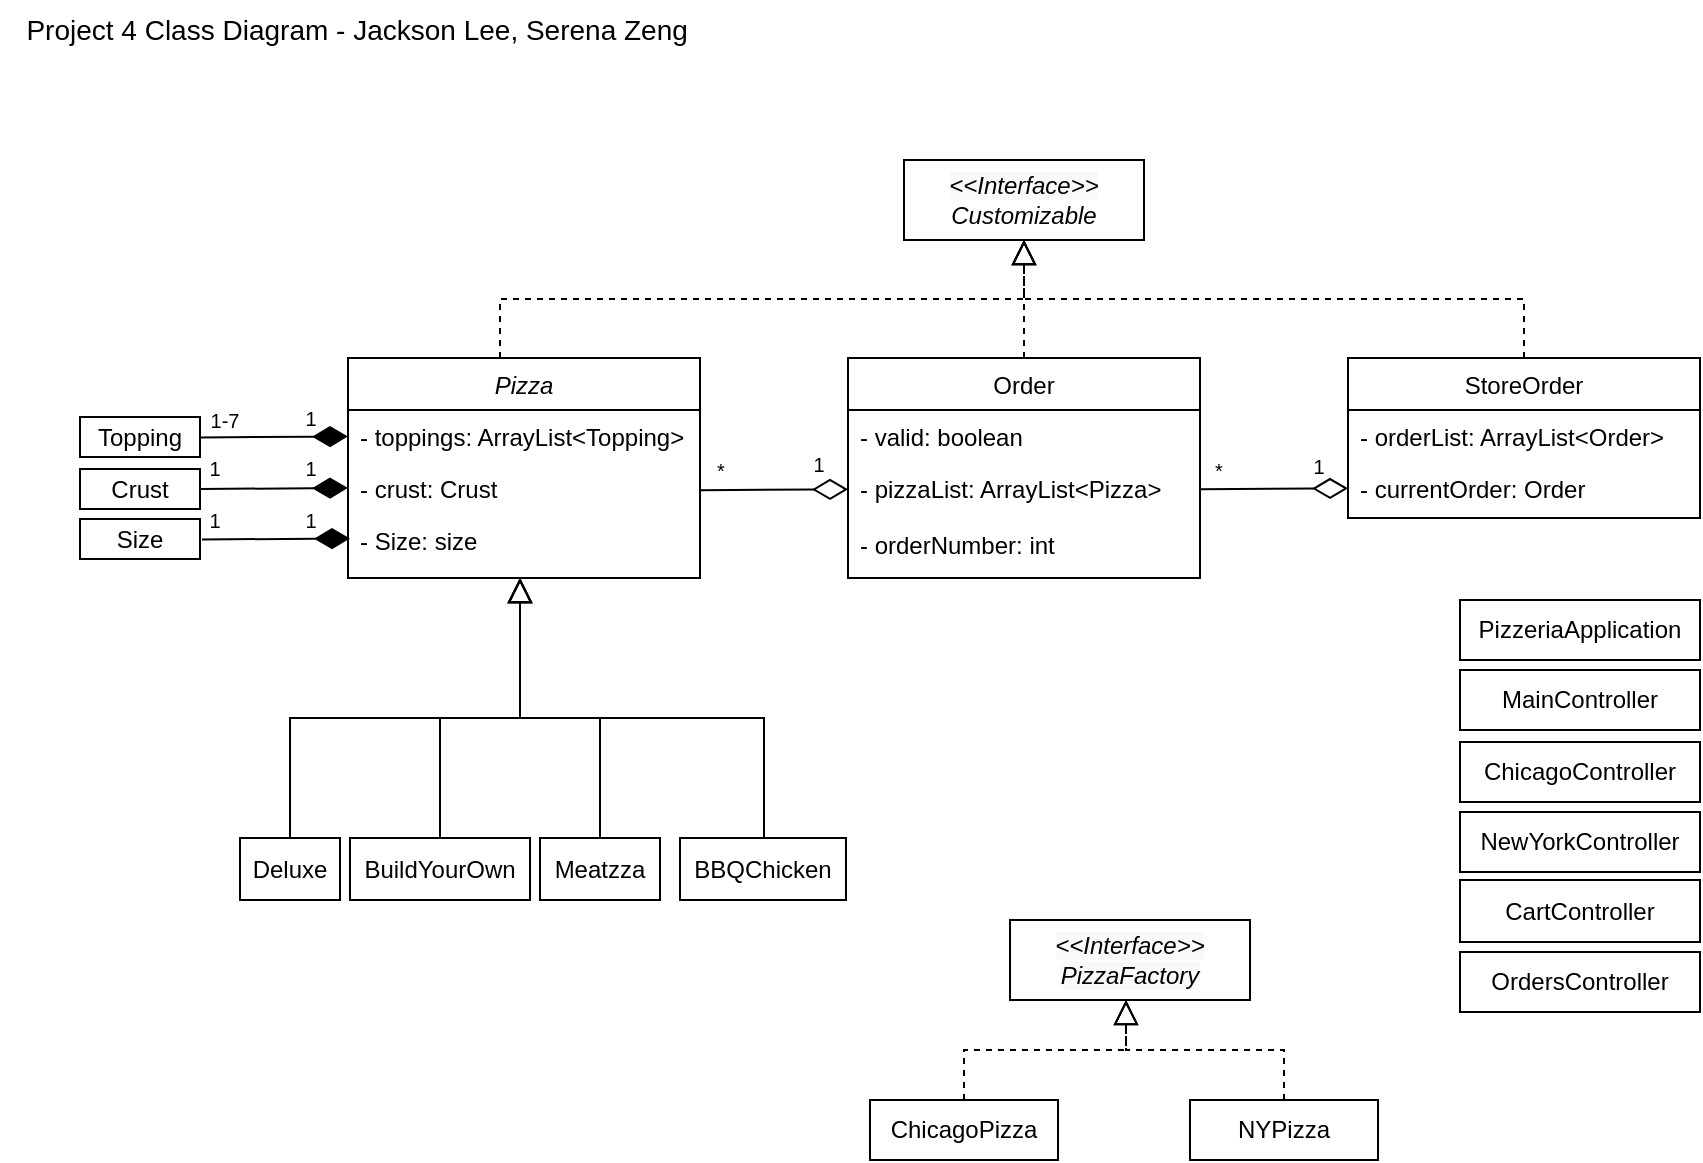 <mxfile version="20.4.1" type="device"><diagram id="C5RBs43oDa-KdzZeNtuy" name="Page-1"><mxGraphModel dx="1527" dy="981" grid="1" gridSize="10" guides="1" tooltips="1" connect="1" arrows="1" fold="1" page="1" pageScale="1" pageWidth="1169" pageHeight="827" math="0" shadow="0"><root><mxCell id="WIyWlLk6GJQsqaUBKTNV-0"/><mxCell id="WIyWlLk6GJQsqaUBKTNV-1" parent="WIyWlLk6GJQsqaUBKTNV-0"/><mxCell id="zkfFHV4jXpPFQw0GAbJ--0" value="Pizza" style="swimlane;fontStyle=2;align=center;verticalAlign=top;childLayout=stackLayout;horizontal=1;startSize=26;horizontalStack=0;resizeParent=1;resizeLast=0;collapsible=1;marginBottom=0;rounded=0;shadow=0;strokeWidth=1;" parent="WIyWlLk6GJQsqaUBKTNV-1" vertex="1"><mxGeometry x="214" y="219" width="176" height="110" as="geometry"><mxRectangle x="230" y="140" width="160" height="26" as="alternateBounds"/></mxGeometry></mxCell><mxCell id="zkfFHV4jXpPFQw0GAbJ--1" value="- toppings: ArrayList&lt;Topping&gt;" style="text;align=left;verticalAlign=top;spacingLeft=4;spacingRight=4;overflow=hidden;rotatable=0;points=[[0,0.5],[1,0.5]];portConstraint=eastwest;" parent="zkfFHV4jXpPFQw0GAbJ--0" vertex="1"><mxGeometry y="26" width="176" height="26" as="geometry"/></mxCell><mxCell id="zkfFHV4jXpPFQw0GAbJ--2" value="- crust: Crust" style="text;align=left;verticalAlign=top;spacingLeft=4;spacingRight=4;overflow=hidden;rotatable=0;points=[[0,0.5],[1,0.5]];portConstraint=eastwest;rounded=0;shadow=0;html=0;" parent="zkfFHV4jXpPFQw0GAbJ--0" vertex="1"><mxGeometry y="52" width="176" height="26" as="geometry"/></mxCell><mxCell id="zkfFHV4jXpPFQw0GAbJ--3" value="- Size: size" style="text;align=left;verticalAlign=top;spacingLeft=4;spacingRight=4;overflow=hidden;rotatable=0;points=[[0,0.5],[1,0.5]];portConstraint=eastwest;rounded=0;shadow=0;html=0;" parent="zkfFHV4jXpPFQw0GAbJ--0" vertex="1"><mxGeometry y="78" width="176" height="26" as="geometry"/></mxCell><mxCell id="zkfFHV4jXpPFQw0GAbJ--12" value="" style="endArrow=block;endSize=10;endFill=0;shadow=0;strokeWidth=1;rounded=0;edgeStyle=elbowEdgeStyle;elbow=vertical;" parent="WIyWlLk6GJQsqaUBKTNV-1" edge="1"><mxGeometry width="160" relative="1" as="geometry"><mxPoint x="185" y="459" as="sourcePoint"/><mxPoint x="300" y="329" as="targetPoint"/><Array as="points"><mxPoint x="240" y="399"/></Array></mxGeometry></mxCell><mxCell id="zkfFHV4jXpPFQw0GAbJ--16" value="" style="endArrow=block;endSize=10;endFill=0;shadow=0;strokeWidth=1;rounded=0;edgeStyle=elbowEdgeStyle;elbow=vertical;" parent="WIyWlLk6GJQsqaUBKTNV-1" edge="1"><mxGeometry width="160" relative="1" as="geometry"><mxPoint x="260" y="459" as="sourcePoint"/><mxPoint x="300" y="329" as="targetPoint"/><Array as="points"><mxPoint x="260" y="399"/><mxPoint x="300" y="399"/></Array></mxGeometry></mxCell><mxCell id="SAM__H9FkMtUs_shlH4a-1" value="" style="endArrow=block;endSize=10;endFill=0;shadow=0;strokeWidth=1;rounded=0;edgeStyle=elbowEdgeStyle;elbow=vertical;" edge="1" parent="WIyWlLk6GJQsqaUBKTNV-1"><mxGeometry width="160" relative="1" as="geometry"><mxPoint x="340" y="459" as="sourcePoint"/><mxPoint x="300" y="329" as="targetPoint"/><Array as="points"><mxPoint x="340" y="399"/><mxPoint x="320" y="399"/><mxPoint x="320" y="399"/><mxPoint x="320" y="394"/></Array></mxGeometry></mxCell><mxCell id="SAM__H9FkMtUs_shlH4a-3" value="" style="endArrow=block;endSize=10;endFill=0;shadow=0;strokeWidth=1;rounded=0;edgeStyle=elbowEdgeStyle;elbow=vertical;" edge="1" parent="WIyWlLk6GJQsqaUBKTNV-1"><mxGeometry width="160" relative="1" as="geometry"><mxPoint x="422" y="459" as="sourcePoint"/><mxPoint x="300" y="329" as="targetPoint"/><Array as="points"><mxPoint x="350" y="399"/><mxPoint x="394" y="374"/></Array></mxGeometry></mxCell><mxCell id="SAM__H9FkMtUs_shlH4a-4" value="Crust" style="rounded=0;whiteSpace=wrap;html=1;" vertex="1" parent="WIyWlLk6GJQsqaUBKTNV-1"><mxGeometry x="80" y="274.5" width="60" height="20" as="geometry"/></mxCell><mxCell id="SAM__H9FkMtUs_shlH4a-5" value="Size" style="rounded=0;whiteSpace=wrap;html=1;" vertex="1" parent="WIyWlLk6GJQsqaUBKTNV-1"><mxGeometry x="80" y="299.5" width="60" height="20" as="geometry"/></mxCell><mxCell id="SAM__H9FkMtUs_shlH4a-6" value="BuildYourOwn" style="rounded=0;whiteSpace=wrap;html=1;" vertex="1" parent="WIyWlLk6GJQsqaUBKTNV-1"><mxGeometry x="215" y="459" width="90" height="31" as="geometry"/></mxCell><mxCell id="SAM__H9FkMtUs_shlH4a-7" value="Deluxe" style="rounded=0;whiteSpace=wrap;html=1;" vertex="1" parent="WIyWlLk6GJQsqaUBKTNV-1"><mxGeometry x="160" y="459" width="50" height="31" as="geometry"/></mxCell><mxCell id="SAM__H9FkMtUs_shlH4a-8" value="Meatzza" style="rounded=0;whiteSpace=wrap;html=1;" vertex="1" parent="WIyWlLk6GJQsqaUBKTNV-1"><mxGeometry x="310" y="459" width="60" height="31" as="geometry"/></mxCell><mxCell id="SAM__H9FkMtUs_shlH4a-9" value="BBQChicken" style="rounded=0;whiteSpace=wrap;html=1;" vertex="1" parent="WIyWlLk6GJQsqaUBKTNV-1"><mxGeometry x="380" y="459" width="83" height="31" as="geometry"/></mxCell><mxCell id="SAM__H9FkMtUs_shlH4a-10" value="&lt;meta charset=&quot;utf-8&quot;&gt;&lt;span style=&quot;color: rgb(0, 0, 0); font-family: Helvetica; font-size: 12px; font-style: italic; font-variant-ligatures: normal; font-variant-caps: normal; font-weight: 400; letter-spacing: normal; orphans: 2; text-align: center; text-indent: 0px; text-transform: none; widows: 2; word-spacing: 0px; -webkit-text-stroke-width: 0px; background-color: rgb(248, 249, 250); text-decoration-thickness: initial; text-decoration-style: initial; text-decoration-color: initial; float: none; display: inline !important;&quot;&gt;&amp;lt;&amp;lt;Interface&amp;gt;&amp;gt;&lt;/span&gt;&lt;br style=&quot;padding: 0px; margin: 0px; color: rgb(0, 0, 0); font-family: Helvetica; font-size: 12px; font-style: italic; font-variant-ligatures: normal; font-variant-caps: normal; font-weight: 400; letter-spacing: normal; orphans: 2; text-align: center; text-indent: 0px; text-transform: none; widows: 2; word-spacing: 0px; -webkit-text-stroke-width: 0px; background-color: rgb(248, 249, 250); text-decoration-thickness: initial; text-decoration-style: initial; text-decoration-color: initial;&quot;&gt;&lt;span style=&quot;color: rgb(0, 0, 0); font-family: Helvetica; font-size: 12px; font-style: italic; font-variant-ligatures: normal; font-variant-caps: normal; font-weight: 400; letter-spacing: normal; orphans: 2; text-align: center; text-indent: 0px; text-transform: none; widows: 2; word-spacing: 0px; -webkit-text-stroke-width: 0px; background-color: rgb(248, 249, 250); text-decoration-thickness: initial; text-decoration-style: initial; text-decoration-color: initial; float: none; display: inline !important;&quot;&gt;PizzaFactory&lt;/span&gt;" style="rounded=0;whiteSpace=wrap;html=1;" vertex="1" parent="WIyWlLk6GJQsqaUBKTNV-1"><mxGeometry x="545" y="500" width="120" height="40" as="geometry"/></mxCell><mxCell id="SAM__H9FkMtUs_shlH4a-11" value="ChicagoPizza" style="rounded=0;whiteSpace=wrap;html=1;" vertex="1" parent="WIyWlLk6GJQsqaUBKTNV-1"><mxGeometry x="475" y="590" width="94" height="30" as="geometry"/></mxCell><mxCell id="SAM__H9FkMtUs_shlH4a-12" value="NYPizza" style="rounded=0;whiteSpace=wrap;html=1;" vertex="1" parent="WIyWlLk6GJQsqaUBKTNV-1"><mxGeometry x="635" y="590" width="94" height="30" as="geometry"/></mxCell><mxCell id="SAM__H9FkMtUs_shlH4a-13" value="&lt;span style=&quot;color: rgb(0, 0, 0); font-family: Helvetica; font-size: 12px; font-style: italic; font-variant-ligatures: normal; font-variant-caps: normal; font-weight: 400; letter-spacing: normal; orphans: 2; text-align: center; text-indent: 0px; text-transform: none; widows: 2; word-spacing: 0px; -webkit-text-stroke-width: 0px; background-color: rgb(248, 249, 250); text-decoration-thickness: initial; text-decoration-style: initial; text-decoration-color: initial; float: none; display: inline !important;&quot;&gt;&amp;lt;&amp;lt;Interface&amp;gt;&amp;gt;&lt;/span&gt;&lt;br style=&quot;padding: 0px; margin: 0px; color: rgb(0, 0, 0); font-family: Helvetica; font-size: 12px; font-style: italic; font-variant-ligatures: normal; font-variant-caps: normal; font-weight: 400; letter-spacing: normal; orphans: 2; text-align: center; text-indent: 0px; text-transform: none; widows: 2; word-spacing: 0px; -webkit-text-stroke-width: 0px; background-color: rgb(248, 249, 250); text-decoration-thickness: initial; text-decoration-style: initial; text-decoration-color: initial;&quot;&gt;&lt;i&gt;Customizable&lt;/i&gt;" style="rounded=0;whiteSpace=wrap;html=1;" vertex="1" parent="WIyWlLk6GJQsqaUBKTNV-1"><mxGeometry x="492" y="120" width="120" height="40" as="geometry"/></mxCell><mxCell id="SAM__H9FkMtUs_shlH4a-14" value="StoreOrder" style="swimlane;fontStyle=0;align=center;verticalAlign=top;childLayout=stackLayout;horizontal=1;startSize=26;horizontalStack=0;resizeParent=1;resizeLast=0;collapsible=1;marginBottom=0;rounded=0;shadow=0;strokeWidth=1;" vertex="1" parent="WIyWlLk6GJQsqaUBKTNV-1"><mxGeometry x="714" y="219" width="176" height="80" as="geometry"><mxRectangle x="230" y="140" width="160" height="26" as="alternateBounds"/></mxGeometry></mxCell><mxCell id="SAM__H9FkMtUs_shlH4a-15" value="- orderList: ArrayList&lt;Order&gt;" style="text;align=left;verticalAlign=top;spacingLeft=4;spacingRight=4;overflow=hidden;rotatable=0;points=[[0,0.5],[1,0.5]];portConstraint=eastwest;" vertex="1" parent="SAM__H9FkMtUs_shlH4a-14"><mxGeometry y="26" width="176" height="26" as="geometry"/></mxCell><mxCell id="SAM__H9FkMtUs_shlH4a-16" value="- currentOrder: Order" style="text;align=left;verticalAlign=top;spacingLeft=4;spacingRight=4;overflow=hidden;rotatable=0;points=[[0,0.5],[1,0.5]];portConstraint=eastwest;rounded=0;shadow=0;html=0;" vertex="1" parent="SAM__H9FkMtUs_shlH4a-14"><mxGeometry y="52" width="176" height="26" as="geometry"/></mxCell><mxCell id="SAM__H9FkMtUs_shlH4a-18" value="Order" style="swimlane;fontStyle=0;align=center;verticalAlign=top;childLayout=stackLayout;horizontal=1;startSize=26;horizontalStack=0;resizeParent=1;resizeLast=0;collapsible=1;marginBottom=0;rounded=0;shadow=0;strokeWidth=1;" vertex="1" parent="WIyWlLk6GJQsqaUBKTNV-1"><mxGeometry x="464" y="219" width="176" height="110" as="geometry"><mxRectangle x="230" y="140" width="160" height="26" as="alternateBounds"/></mxGeometry></mxCell><mxCell id="SAM__H9FkMtUs_shlH4a-19" value="- valid: boolean" style="text;align=left;verticalAlign=top;spacingLeft=4;spacingRight=4;overflow=hidden;rotatable=0;points=[[0,0.5],[1,0.5]];portConstraint=eastwest;" vertex="1" parent="SAM__H9FkMtUs_shlH4a-18"><mxGeometry y="26" width="176" height="26" as="geometry"/></mxCell><mxCell id="SAM__H9FkMtUs_shlH4a-20" value="- pizzaList: ArrayList&lt;Pizza&gt;" style="text;align=left;verticalAlign=top;spacingLeft=4;spacingRight=4;overflow=hidden;rotatable=0;points=[[0,0.5],[1,0.5]];portConstraint=eastwest;rounded=0;shadow=0;html=0;" vertex="1" parent="SAM__H9FkMtUs_shlH4a-18"><mxGeometry y="52" width="176" height="28" as="geometry"/></mxCell><mxCell id="SAM__H9FkMtUs_shlH4a-22" value="- orderNumber: int" style="text;align=left;verticalAlign=top;spacingLeft=4;spacingRight=4;overflow=hidden;rotatable=0;points=[[0,0.5],[1,0.5]];portConstraint=eastwest;" vertex="1" parent="SAM__H9FkMtUs_shlH4a-18"><mxGeometry y="80" width="176" height="26" as="geometry"/></mxCell><mxCell id="SAM__H9FkMtUs_shlH4a-23" value="CartController" style="rounded=0;whiteSpace=wrap;html=1;" vertex="1" parent="WIyWlLk6GJQsqaUBKTNV-1"><mxGeometry x="770" y="480" width="120" height="31" as="geometry"/></mxCell><mxCell id="SAM__H9FkMtUs_shlH4a-24" value="PizzeriaApplication" style="rounded=0;whiteSpace=wrap;html=1;" vertex="1" parent="WIyWlLk6GJQsqaUBKTNV-1"><mxGeometry x="770" y="340" width="120" height="30" as="geometry"/></mxCell><mxCell id="SAM__H9FkMtUs_shlH4a-25" value="ChicagoController&lt;span style=&quot;color: rgba(0, 0, 0, 0); font-family: monospace; font-size: 0px; text-align: start;&quot;&gt;%3CmxGraphModel%3E%3Croot%3E%3CmxCell%20id%3D%220%22%2F%3E%3CmxCell%20id%3D%221%22%20parent%3D%220%22%2F%3E%3CmxCell%20id%3D%222%22%20value%3D%22CartController%22%20style%3D%22rounded%3D0%3BwhiteSpace%3Dwrap%3Bhtml%3D1%3B%22%20vertex%3D%221%22%20parent%3D%221%22%3E%3CmxGeometry%20x%3D%2240%22%20y%3D%22630%22%20width%3D%22120%22%20height%3D%2230%22%20as%3D%22geometry%22%2F%3E%3C%2FmxCell%3E%3C%2Froot%3E%3C%2FmxGraphModel%3E&lt;/span&gt;" style="rounded=0;whiteSpace=wrap;html=1;" vertex="1" parent="WIyWlLk6GJQsqaUBKTNV-1"><mxGeometry x="770" y="411" width="120" height="30" as="geometry"/></mxCell><mxCell id="SAM__H9FkMtUs_shlH4a-26" value="NewYorkController" style="rounded=0;whiteSpace=wrap;html=1;" vertex="1" parent="WIyWlLk6GJQsqaUBKTNV-1"><mxGeometry x="770" y="446" width="120" height="30" as="geometry"/></mxCell><mxCell id="SAM__H9FkMtUs_shlH4a-27" value="MainController" style="rounded=0;whiteSpace=wrap;html=1;" vertex="1" parent="WIyWlLk6GJQsqaUBKTNV-1"><mxGeometry x="770" y="375" width="120" height="30" as="geometry"/></mxCell><mxCell id="SAM__H9FkMtUs_shlH4a-28" value="OrdersController" style="rounded=0;whiteSpace=wrap;html=1;" vertex="1" parent="WIyWlLk6GJQsqaUBKTNV-1"><mxGeometry x="770" y="516" width="120" height="30" as="geometry"/></mxCell><mxCell id="SAM__H9FkMtUs_shlH4a-29" value="Topping" style="rounded=0;whiteSpace=wrap;html=1;" vertex="1" parent="WIyWlLk6GJQsqaUBKTNV-1"><mxGeometry x="80" y="248.5" width="60" height="20" as="geometry"/></mxCell><mxCell id="SAM__H9FkMtUs_shlH4a-30" value="" style="endArrow=block;endSize=10;endFill=0;shadow=0;strokeWidth=1;rounded=0;edgeStyle=elbowEdgeStyle;elbow=vertical;entryX=0.5;entryY=1;entryDx=0;entryDy=0;dashed=1;" edge="1" parent="WIyWlLk6GJQsqaUBKTNV-1" target="SAM__H9FkMtUs_shlH4a-13"><mxGeometry width="160" relative="1" as="geometry"><mxPoint x="290" y="219" as="sourcePoint"/><mxPoint x="405" y="89" as="targetPoint"/><Array as="points"/></mxGeometry></mxCell><mxCell id="SAM__H9FkMtUs_shlH4a-31" value="" style="endArrow=block;endSize=10;endFill=0;shadow=0;strokeWidth=1;rounded=0;edgeStyle=elbowEdgeStyle;elbow=vertical;dashed=1;exitX=0.5;exitY=0;exitDx=0;exitDy=0;" edge="1" parent="WIyWlLk6GJQsqaUBKTNV-1" source="SAM__H9FkMtUs_shlH4a-18"><mxGeometry width="160" relative="1" as="geometry"><mxPoint x="344" y="229" as="sourcePoint"/><mxPoint x="552" y="160" as="targetPoint"/><Array as="points"/></mxGeometry></mxCell><mxCell id="SAM__H9FkMtUs_shlH4a-32" value="" style="endArrow=block;endSize=10;endFill=0;shadow=0;strokeWidth=1;rounded=0;edgeStyle=elbowEdgeStyle;elbow=vertical;dashed=1;exitX=0.5;exitY=0;exitDx=0;exitDy=0;entryX=0.5;entryY=1;entryDx=0;entryDy=0;" edge="1" parent="WIyWlLk6GJQsqaUBKTNV-1" source="SAM__H9FkMtUs_shlH4a-14" target="SAM__H9FkMtUs_shlH4a-13"><mxGeometry width="160" relative="1" as="geometry"><mxPoint x="344" y="229" as="sourcePoint"/><mxPoint x="554" y="160" as="targetPoint"/><Array as="points"/></mxGeometry></mxCell><mxCell id="SAM__H9FkMtUs_shlH4a-33" value="" style="endArrow=block;endSize=10;endFill=0;shadow=0;strokeWidth=1;rounded=0;edgeStyle=elbowEdgeStyle;elbow=vertical;entryX=0.5;entryY=1;entryDx=0;entryDy=0;dashed=1;" edge="1" parent="WIyWlLk6GJQsqaUBKTNV-1" source="SAM__H9FkMtUs_shlH4a-11"><mxGeometry width="160" relative="1" as="geometry"><mxPoint x="385" y="599" as="sourcePoint"/><mxPoint x="603" y="540" as="targetPoint"/><Array as="points"/></mxGeometry></mxCell><mxCell id="SAM__H9FkMtUs_shlH4a-34" value="" style="endArrow=block;endSize=10;endFill=0;shadow=0;strokeWidth=1;rounded=0;edgeStyle=elbowEdgeStyle;elbow=vertical;dashed=1;exitX=0.5;exitY=0;exitDx=0;exitDy=0;entryX=0.5;entryY=1;entryDx=0;entryDy=0;" edge="1" parent="WIyWlLk6GJQsqaUBKTNV-1" source="SAM__H9FkMtUs_shlH4a-12"><mxGeometry width="160" relative="1" as="geometry"><mxPoint x="803" y="599" as="sourcePoint"/><mxPoint x="603" y="540" as="targetPoint"/><Array as="points"/></mxGeometry></mxCell><mxCell id="SAM__H9FkMtUs_shlH4a-38" value="" style="endArrow=diamondThin;endFill=1;endSize=15;html=1;rounded=0;exitX=1;exitY=0.5;exitDx=0;exitDy=0;entryX=0;entryY=0.5;entryDx=0;entryDy=0;" edge="1" parent="WIyWlLk6GJQsqaUBKTNV-1" source="SAM__H9FkMtUs_shlH4a-4" target="zkfFHV4jXpPFQw0GAbJ--2"><mxGeometry width="160" relative="1" as="geometry"><mxPoint x="190" y="283.84" as="sourcePoint"/><mxPoint x="220" y="284" as="targetPoint"/><Array as="points"/></mxGeometry></mxCell><mxCell id="SAM__H9FkMtUs_shlH4a-39" value="" style="endArrow=diamondThin;endFill=1;endSize=15;html=1;rounded=0;exitX=1;exitY=0.5;exitDx=0;exitDy=0;entryX=0;entryY=0.5;entryDx=0;entryDy=0;" edge="1" parent="WIyWlLk6GJQsqaUBKTNV-1"><mxGeometry width="160" relative="1" as="geometry"><mxPoint x="141" y="309.74" as="sourcePoint"/><mxPoint x="215" y="309.24" as="targetPoint"/><Array as="points"/></mxGeometry></mxCell><mxCell id="SAM__H9FkMtUs_shlH4a-40" value="" style="endArrow=diamondThin;endFill=1;endSize=15;html=1;rounded=0;exitX=1;exitY=0.5;exitDx=0;exitDy=0;entryX=0;entryY=0.5;entryDx=0;entryDy=0;" edge="1" parent="WIyWlLk6GJQsqaUBKTNV-1"><mxGeometry width="160" relative="1" as="geometry"><mxPoint x="140" y="258.74" as="sourcePoint"/><mxPoint x="214" y="258.24" as="targetPoint"/><Array as="points"/></mxGeometry></mxCell><mxCell id="SAM__H9FkMtUs_shlH4a-41" value="" style="endArrow=diamondThin;endFill=0;endSize=15;html=1;rounded=0;exitX=1;exitY=0.5;exitDx=0;exitDy=0;entryX=0;entryY=0.5;entryDx=0;entryDy=0;" edge="1" parent="WIyWlLk6GJQsqaUBKTNV-1"><mxGeometry width="160" relative="1" as="geometry"><mxPoint x="390" y="285.14" as="sourcePoint"/><mxPoint x="464" y="284.64" as="targetPoint"/><Array as="points"/></mxGeometry></mxCell><mxCell id="SAM__H9FkMtUs_shlH4a-43" value="" style="endArrow=diamondThin;endFill=0;endSize=15;html=1;rounded=0;exitX=1;exitY=0.5;exitDx=0;exitDy=0;entryX=0;entryY=0.5;entryDx=0;entryDy=0;" edge="1" parent="WIyWlLk6GJQsqaUBKTNV-1"><mxGeometry width="160" relative="1" as="geometry"><mxPoint x="640" y="284.66" as="sourcePoint"/><mxPoint x="714" y="284.16" as="targetPoint"/><Array as="points"/></mxGeometry></mxCell><mxCell id="SAM__H9FkMtUs_shlH4a-45" value="&lt;font style=&quot;font-size: 10px;&quot;&gt;1-7&lt;/font&gt;" style="text;html=1;align=center;verticalAlign=middle;resizable=0;points=[];autosize=1;strokeColor=none;fillColor=none;" vertex="1" parent="WIyWlLk6GJQsqaUBKTNV-1"><mxGeometry x="132" y="235" width="40" height="30" as="geometry"/></mxCell><mxCell id="SAM__H9FkMtUs_shlH4a-46" value="&lt;font style=&quot;font-size: 10px;&quot;&gt;1&lt;/font&gt;" style="text;html=1;align=center;verticalAlign=middle;resizable=0;points=[];autosize=1;strokeColor=none;fillColor=none;" vertex="1" parent="WIyWlLk6GJQsqaUBKTNV-1"><mxGeometry x="180" y="234" width="30" height="30" as="geometry"/></mxCell><mxCell id="SAM__H9FkMtUs_shlH4a-47" value="&lt;font style=&quot;font-size: 10px;&quot;&gt;1&lt;/font&gt;" style="text;html=1;align=center;verticalAlign=middle;resizable=0;points=[];autosize=1;strokeColor=none;fillColor=none;" vertex="1" parent="WIyWlLk6GJQsqaUBKTNV-1"><mxGeometry x="132" y="259" width="30" height="30" as="geometry"/></mxCell><mxCell id="SAM__H9FkMtUs_shlH4a-48" value="&lt;font style=&quot;font-size: 10px;&quot;&gt;1&lt;/font&gt;" style="text;html=1;align=center;verticalAlign=middle;resizable=0;points=[];autosize=1;strokeColor=none;fillColor=none;" vertex="1" parent="WIyWlLk6GJQsqaUBKTNV-1"><mxGeometry x="180" y="258.5" width="30" height="30" as="geometry"/></mxCell><mxCell id="SAM__H9FkMtUs_shlH4a-49" value="&lt;font style=&quot;font-size: 10px;&quot;&gt;1&lt;/font&gt;" style="text;html=1;align=center;verticalAlign=middle;resizable=0;points=[];autosize=1;strokeColor=none;fillColor=none;" vertex="1" parent="WIyWlLk6GJQsqaUBKTNV-1"><mxGeometry x="132" y="285" width="30" height="30" as="geometry"/></mxCell><mxCell id="SAM__H9FkMtUs_shlH4a-50" value="&lt;font style=&quot;font-size: 10px;&quot;&gt;1&lt;/font&gt;" style="text;html=1;align=center;verticalAlign=middle;resizable=0;points=[];autosize=1;strokeColor=none;fillColor=none;" vertex="1" parent="WIyWlLk6GJQsqaUBKTNV-1"><mxGeometry x="180" y="285" width="30" height="30" as="geometry"/></mxCell><mxCell id="SAM__H9FkMtUs_shlH4a-51" value="&lt;font style=&quot;font-size: 10px;&quot;&gt;1&lt;/font&gt;" style="text;html=1;align=center;verticalAlign=middle;resizable=0;points=[];autosize=1;strokeColor=none;fillColor=none;" vertex="1" parent="WIyWlLk6GJQsqaUBKTNV-1"><mxGeometry x="684" y="258" width="30" height="30" as="geometry"/></mxCell><mxCell id="SAM__H9FkMtUs_shlH4a-52" value="&lt;font style=&quot;font-size: 10px;&quot;&gt;*&lt;/font&gt;" style="text;html=1;align=center;verticalAlign=middle;resizable=0;points=[];autosize=1;strokeColor=none;fillColor=none;" vertex="1" parent="WIyWlLk6GJQsqaUBKTNV-1"><mxGeometry x="634" y="260" width="30" height="30" as="geometry"/></mxCell><mxCell id="SAM__H9FkMtUs_shlH4a-53" value="&lt;font style=&quot;font-size: 10px;&quot;&gt;*&lt;/font&gt;" style="text;html=1;align=center;verticalAlign=middle;resizable=0;points=[];autosize=1;strokeColor=none;fillColor=none;" vertex="1" parent="WIyWlLk6GJQsqaUBKTNV-1"><mxGeometry x="385" y="260" width="30" height="30" as="geometry"/></mxCell><mxCell id="SAM__H9FkMtUs_shlH4a-54" value="&lt;font style=&quot;font-size: 10px;&quot;&gt;1&lt;/font&gt;" style="text;html=1;align=center;verticalAlign=middle;resizable=0;points=[];autosize=1;strokeColor=none;fillColor=none;" vertex="1" parent="WIyWlLk6GJQsqaUBKTNV-1"><mxGeometry x="434" y="257" width="30" height="30" as="geometry"/></mxCell><mxCell id="SAM__H9FkMtUs_shlH4a-57" value="&lt;font style=&quot;font-size: 14px;&quot;&gt;Project 4 Class Diagram - Jackson Lee, Serena Zeng&amp;nbsp;&lt;/font&gt;" style="text;html=1;align=center;verticalAlign=middle;resizable=0;points=[];autosize=1;strokeColor=none;fillColor=none;fontSize=10;" vertex="1" parent="WIyWlLk6GJQsqaUBKTNV-1"><mxGeometry x="40" y="40" width="360" height="30" as="geometry"/></mxCell></root></mxGraphModel></diagram></mxfile>